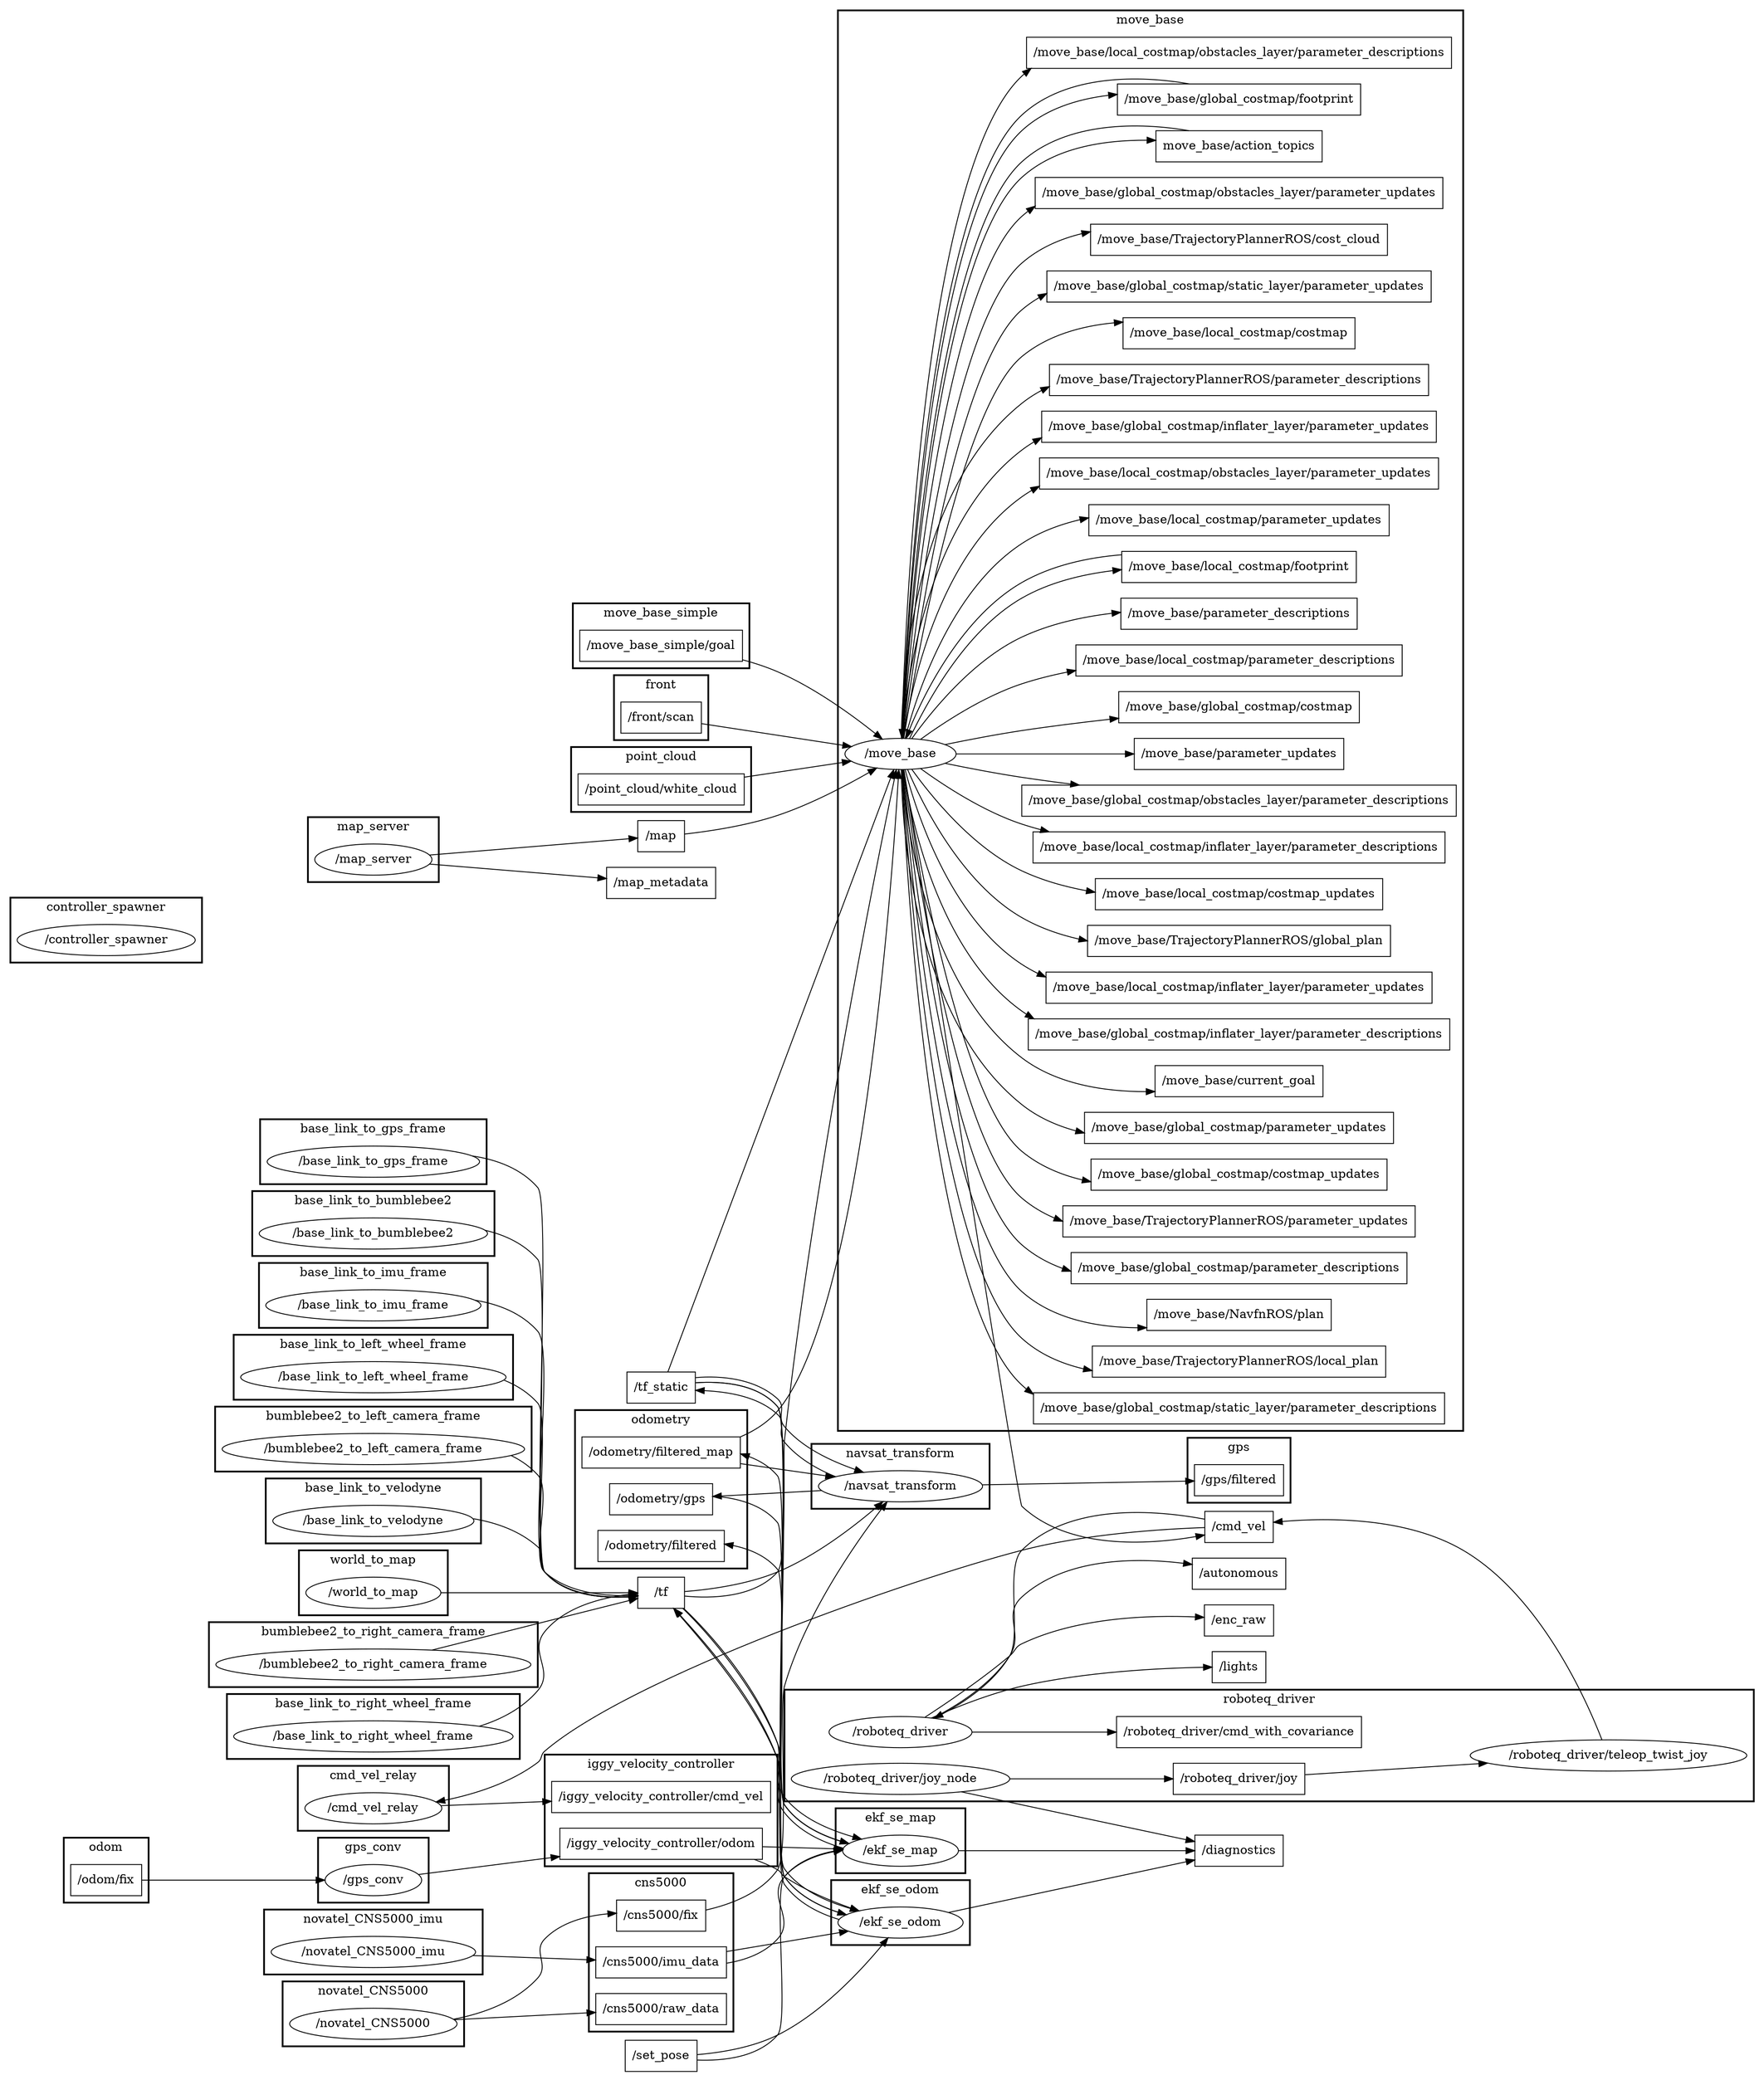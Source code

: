 digraph graphname {
	graph [bb="0,0,1636,2253.5",
		compound=True,
		rank=same,
		rankdir=LR,
		ranksep=0.2
	];
	node [label="\N"];
	subgraph cluster_move_base {
		graph [bb="785,604.52,1360,2245.5",
			compound=True,
			label=move_base,
			lheight=0.21,
			lp="1072.5,2234",
			lwidth=0.86,
			rank=same,
			rankdir=LR,
			ranksep=0.2,
			style=bold
		];
		t__move_base_local_costmap_obstacles_layer_parameter_descriptions		 [URL=topic_3A_move_base_local_costmap_obstacles_layer_parameter_descriptions,
			height=0.5,
			label="/move_base/local_costmap/obstacles_layer/parameter_descriptions",
			pos="1157,1548.5",
			shape=box,
			width=5.3056];
		t__move_base_global_costmap_static_layer_parameter_descriptions		 [URL=topic_3A_move_base_global_costmap_static_layer_parameter_descriptions,
			height=0.5,
			label="/move_base/global_costmap/static_layer/parameter_descriptions",
			pos="1157,1602.5",
			shape=box,
			width=5.1111];
		t__move_base_TrajectoryPlannerROS_local_plan		 [URL=topic_3A_move_base_TrajectoryPlannerROS_local_plan,
			height=0.5,
			label="/move_base/TrajectoryPlannerROS/local_plan",
			pos="1157,1656.5",
			shape=box,
			width=3.7361];
		t__move_base_NavfnROS_plan		 [URL=topic_3A_move_base_NavfnROS_plan,
			height=0.5,
			label="/move_base/NavfnROS/plan",
			pos="1157,1710.5",
			shape=box,
			width=2.4028];
		t__move_base_global_costmap_parameter_descriptions		 [URL=topic_3A_move_base_global_costmap_parameter_descriptions,
			height=0.5,
			label="/move_base/global_costmap/parameter_descriptions",
			pos="1157,1764.5",
			shape=box,
			width=4.1944];
		t__move_base_TrajectoryPlannerROS_parameter_updates		 [URL=topic_3A_move_base_TrajectoryPlannerROS_parameter_updates,
			height=0.5,
			label="/move_base/TrajectoryPlannerROS/parameter_updates",
			pos="1157,1818.5",
			shape=box,
			width=4.3889];
		t__move_base_global_costmap_footprint		 [URL=topic_3A_move_base_global_costmap_footprint,
			height=0.5,
			label="/move_base/global_costmap/footprint",
			pos="1157,1386.5",
			shape=box,
			width=3.0972];
		n__move_base		 [URL=_move_base,
			height=0.5,
			label="/move_base",
			pos="847,1381.5",
			shape=ellipse,
			width=1.4804];
		t__move_base_global_costmap_footprint -> n__move_base		 [penwidth=1,
			pos="e,897.49,1387.4 1045.3,1391.2 998.85,1391 946.65,1389.8 907.62,1388"];
		t__move_base_global_costmap_costmap_updates		 [URL=topic_3A_move_base_global_costmap_costmap_updates,
			height=0.5,
			label="/move_base/global_costmap/costmap_updates",
			pos="1157,1872.5",
			shape=box,
			width=3.7361];
		t__move_base_global_costmap_parameter_updates		 [URL=topic_3A_move_base_global_costmap_parameter_updates,
			height=0.5,
			label="/move_base/global_costmap/parameter_updates",
			pos="1157,1926.5",
			shape=box,
			width=3.8611];
		t__move_base_current_goal		 [URL=topic_3A_move_base_current_goal,
			height=0.5,
			label="/move_base/current_goal",
			pos="1157,1980.5",
			shape=box,
			width=2.1389];
		t__move_base_global_costmap_inflater_layer_parameter_descriptions		 [URL=topic_3A_move_base_global_costmap_inflater_layer_parameter_descriptions,
			height=0.5,
			label="/move_base/global_costmap/inflater_layer/parameter_descriptions",
			pos="1157,2034.5",
			shape=box,
			width=5.2639];
		t__move_base_local_costmap_inflater_layer_parameter_updates		 [URL=topic_3A_move_base_local_costmap_inflater_layer_parameter_updates,
			height=0.5,
			label="/move_base/local_costmap/inflater_layer/parameter_updates",
			pos="1157,2088.5",
			shape=box,
			width=4.8194];
		t__move_base_TrajectoryPlannerROS_global_plan		 [URL=topic_3A_move_base_TrajectoryPlannerROS_global_plan,
			height=0.5,
			label="/move_base/TrajectoryPlannerROS/global_plan",
			pos="1157,2142.5",
			shape=box,
			width=3.8472];
		t__move_base_local_costmap_costmap_updates		 [URL=topic_3A_move_base_local_costmap_costmap_updates,
			height=0.5,
			label="/move_base/local_costmap/costmap_updates",
			pos="1157,2196.5",
			shape=box,
			width=3.6389];
		t__move_base_local_costmap_inflater_layer_parameter_descriptions		 [URL=topic_3A_move_base_local_costmap_inflater_layer_parameter_descriptions,
			height=0.5,
			label="/move_base/local_costmap/inflater_layer/parameter_descriptions",
			pos="1157,630.52",
			shape=box,
			width=5.1528];
		t__move_base_global_costmap_obstacles_layer_parameter_descriptions		 [URL=topic_3A_move_base_global_costmap_obstacles_layer_parameter_descriptions,
			height=0.5,
			label="/move_base/global_costmap/obstacles_layer/parameter_descriptions",
			pos="1157,684.52",
			shape=box,
			width=5.4028];
		t__move_base_parameter_updates		 [URL=topic_3A_move_base_parameter_updates,
			height=0.5,
			label="/move_base/parameter_updates",
			pos="1157,738.52",
			shape=box,
			width=2.6111];
		t__move_base_global_costmap_costmap		 [URL=topic_3A_move_base_global_costmap_costmap,
			height=0.5,
			label="/move_base/global_costmap/costmap",
			pos="1157,792.52",
			shape=box,
			width=3.0694];
		t__move_base_local_costmap_parameter_descriptions		 [URL=topic_3A_move_base_local_costmap_parameter_descriptions,
			height=0.5,
			label="/move_base/local_costmap/parameter_descriptions",
			pos="1157,846.52",
			shape=box,
			width=4.0972];
		t__move_base_parameter_descriptions		 [URL=topic_3A_move_base_parameter_descriptions,
			height=0.5,
			label="/move_base/parameter_descriptions",
			pos="1157,900.52",
			shape=box,
			width=2.9444];
		t__move_base_local_costmap_footprint		 [URL=topic_3A_move_base_local_costmap_footprint,
			height=0.5,
			label="/move_base/local_costmap/footprint",
			pos="1157,1440.5",
			shape=box,
			width=2.9861];
		t__move_base_local_costmap_footprint -> n__move_base		 [penwidth=1,
			pos="e,874.47,1397.2 1049.3,1437 1020.8,1433.3 990.13,1428.4 962,1422.5 935.53,1417 906.17,1408.7 883.87,1400.7"];
		t__move_base_local_costmap_parameter_updates		 [URL=topic_3A_move_base_local_costmap_parameter_updates,
			height=0.5,
			label="/move_base/local_costmap/parameter_updates",
			pos="1157,954.52",
			shape=box,
			width=3.7639];
		t__move_base_local_costmap_obstacles_layer_parameter_updates		 [URL=topic_3A_move_base_local_costmap_obstacles_layer_parameter_updates,
			height=0.5,
			label="/move_base/local_costmap/obstacles_layer/parameter_updates",
			pos="1157,1008.5",
			shape=box,
			width=4.9722];
		t__move_base_global_costmap_inflater_layer_parameter_updates		 [URL=topic_3A_move_base_global_costmap_inflater_layer_parameter_updates,
			height=0.5,
			label="/move_base/global_costmap/inflater_layer/parameter_updates",
			pos="1157,1062.5",
			shape=box,
			width=4.9306];
		t__move_base_TrajectoryPlannerROS_parameter_descriptions		 [URL=topic_3A_move_base_TrajectoryPlannerROS_parameter_descriptions,
			height=0.5,
			label="/move_base/TrajectoryPlannerROS/parameter_descriptions",
			pos="1157,1116.5",
			shape=box,
			width=4.7222];
		t__move_base_local_costmap_costmap		 [URL=topic_3A_move_base_local_costmap_costmap,
			height=0.5,
			label="/move_base/local_costmap/costmap",
			pos="1157,1170.5",
			shape=box,
			width=2.9722];
		t__move_base_global_costmap_static_layer_parameter_updates		 [URL=topic_3A_move_base_global_costmap_static_layer_parameter_updates,
			height=0.5,
			label="/move_base/global_costmap/static_layer/parameter_updates",
			pos="1157,1224.5",
			shape=box,
			width=4.7778];
		t__move_base_TrajectoryPlannerROS_cost_cloud		 [URL=topic_3A_move_base_TrajectoryPlannerROS_cost_cloud,
			height=0.5,
			label="/move_base/TrajectoryPlannerROS/cost_cloud",
			pos="1157,1278.5",
			shape=box,
			width=3.7778];
		t__move_base_global_costmap_obstacles_layer_parameter_updates		 [URL=topic_3A_move_base_global_costmap_obstacles_layer_parameter_updates,
			height=0.5,
			label="/move_base/global_costmap/obstacles_layer/parameter_updates",
			pos="1157,1332.5",
			shape=box,
			width=5.0694];
		n__move_base_action_topics		 [URL=topic_3Amove_base_action_topics,
			height=0.5,
			label="move_base/action_topics",
			pos="1157,1494.5",
			shape=box,
			width=2.1389];
		n__move_base_action_topics -> n__move_base		 [penwidth=1,
			pos="e,859.66,1399.3 1080,1500.9 1043.2,1498.8 999.08,1491.9 962,1476.5 924.09,1460.8 887.55,1429.5 866.46,1406.9"];
		n__move_base -> t__move_base_local_costmap_obstacles_layer_parameter_descriptions		 [penwidth=1,
			pos="e,980.48,1530.5 856.73,1399.3 872.84,1430 910.38,1492.5 962,1521.5 964.96,1523.2 967.99,1524.8 971.07,1526.3"];
		n__move_base -> t__move_base_global_costmap_static_layer_parameter_descriptions		 [penwidth=1,
			pos="e,977.48,1584.5 852.82,1399.7 864.33,1439.1 897.36,1532.3 962,1575.5 964.16,1577 966.37,1578.3 968.62,1579.7"];
		n__move_base -> t__move_base_TrajectoryPlannerROS_local_plan		 [penwidth=1,
			pos="e,1022.3,1655.8 850.38,1399.5 857.58,1446.2 883.65,1571.3 962,1629.5 976.92,1640.6 994.32,1648.2 1012.5,1653.3"];
		n__move_base -> t__move_base_NavfnROS_plan		 [penwidth=1,
			pos="e,1070.1,1717.1 848.79,1399.8 852.16,1453.2 869.83,1609.9 962,1683.5 989.32,1705.3 1026,1714 1060.1,1716.5"];
		n__move_base -> t__move_base_global_costmap_parameter_descriptions		 [penwidth=1,
			pos="e,1005.6,1761.2 847.62,1399.9 847.47,1459.4 855.74,1648.1 962,1737.5 972.16,1746.1 983.73,1752.6 996.05,1757.6"];
		n__move_base -> t__move_base_TrajectoryPlannerROS_parameter_updates		 [penwidth=1,
			pos="e,998.96,1813.4 850.43,1399.9 860.43,1472.5 900.71,1737.9 962,1791.5 970.33,1798.8 979.67,1804.7 989.64,1809.4"];
		n__move_base -> t__move_base_global_costmap_footprint		 [penwidth=1,
			pos="e,1045.3,1378.2 898.86,1377.2 935.95,1376.4 987.8,1376.8 1035.2,1377.9"];
		n__move_base -> t__move_base_global_costmap_costmap_updates		 [penwidth=1,
			pos="e,1022.1,1874.9 849.77,1399.6 857.79,1477.5 893.33,1783.6 962,1845.5 976.3,1858.4 993.76,1866.9 1012.3,1872.4"];
		n__move_base -> t__move_base_global_costmap_parameter_updates		 [penwidth=1,
			pos="e,1017.8,1928.3 849.28,1399.6 855.58,1483.1 886.02,1829.3 962,1899.5 975.05,1911.6 990.85,1919.8 1007.7,1925.4"];
		n__move_base -> t__move_base_current_goal		 [penwidth=1,
			pos="e,1079.9,1989.5 848.88,1399.7 853.59,1488.5 878.67,1874.9 962,1953.5 990.26,1980.2 1031.9,1988.4 1069.4,1989.4"];
		n__move_base -> t__move_base_global_costmap_inflater_layer_parameter_descriptions		 [penwidth=1,
			pos="e,972.48,2016.3 848.54,1399.5 851.73,1492.8 871.21,1920.4 962,2007.5 962.83,2008.3 963.67,2009.1 964.52,2009.9"];
		n__move_base -> t__move_base_local_costmap_inflater_layer_parameter_updates		 [penwidth=1,
			pos="e,983.38,2077.5 848.26,1399.7 850.08,1498.3 863.85,1966.1 962,2061.5 965.94,2065.3 970.15,2068.8 974.59,2071.9"];
		n__move_base -> t__move_base_TrajectoryPlannerROS_global_plan		 [penwidth=1,
			pos="e,1018.5,2145.5 848.02,1399.8 848.53,1503 856.42,2011.6 962,2115.5 975.09,2128.4 991.28,2137 1008.7,2142.7"];
		n__move_base -> t__move_base_local_costmap_costmap_updates		 [penwidth=1,
			pos="e,1025.8,2201.4 847.81,1399.7 847.07,1507.1 848.93,2057.1 962,2169.5 976.81,2184.3 995.69,2193.5 1015.8,2199"];
		n__move_base -> t__move_base_local_costmap_inflater_layer_parameter_descriptions		 [penwidth=1,
			pos="e,972.38,648.64 848.06,1363.5 848.8,1261.7 857.72,759.95 962,657.52 962.82,656.71 963.65,655.93 964.49,655.15"];
		n__move_base -> t__move_base_global_costmap_obstacles_layer_parameter_descriptions		 [penwidth=1,
			pos="e,972.43,702.7 848.31,1363.2 850.39,1265.5 865.25,805.39 962,711.52 962.82,710.72 963.66,709.94 964.51,709.17"];
		n__move_base -> t__move_base_parameter_updates		 [penwidth=1,
			pos="e,1062.6,729.73 848.6,1363.5 852.06,1271 872.59,851.02 962,765.52 985.94,742.62 1019.8,733.24 1052.5,730.41"];
		n__move_base -> t__move_base_global_costmap_costmap		 [penwidth=1,
			pos="e,1046.5,785.27 848.95,1363.3 853.94,1275.6 880.03,896.57 962,819.52 982.14,800.59 1009,790.96 1036.4,786.63"];
		n__move_base -> t__move_base_local_costmap_parameter_descriptions		 [penwidth=1,
			pos="e,1009.5,847.19 849.36,1363.5 855.96,1281.1 887.36,942.24 962,873.52 972.98,863.41 985.89,855.98 999.75,850.59"];
		n__move_base -> t__move_base_parameter_descriptions		 [penwidth=1,
			pos="e,1050.8,893.52 849.89,1363.3 858.28,1286.3 894.72,987.91 962,927.52 983.5,908.21 1012.1,898.75 1040.7,894.72"];
		n__move_base -> t__move_base_local_costmap_footprint		 [penwidth=1,
			pos="e,1068.2,1422.4 896.46,1388.4 916.58,1393.6 940.27,1400 962,1404.5 993.09,1411 1027.3,1416.4 1058.2,1421"];
		n__move_base -> t__move_base_local_costmap_parameter_updates		 [penwidth=1,
			pos="e,1021,952.96 850.57,1363.1 860.95,1291.6 902.06,1033.6 962,981.52 976.07,969.28 993.02,961.05 1011,955.66"];
		n__move_base -> t__move_base_local_costmap_obstacles_layer_parameter_updates		 [penwidth=1,
			pos="e,977.8,1024.4 847.81,1363.2 848.29,1304.9 858.32,1122 962,1035.5 964.33,1033.6 966.72,1031.7 969.19,1030"];
		n__move_base -> t__move_base_global_costmap_inflater_layer_parameter_updates		 [penwidth=1,
			pos="e,979.42,1078.1 849.03,1363.5 853.06,1311.5 872.31,1160.3 962,1089.5 964.82,1087.3 967.74,1085.2 970.74,1083.2"];
		n__move_base -> t__move_base_TrajectoryPlannerROS_parameter_descriptions		 [penwidth=1,
			pos="e,986.75,1129.2 850.74,1363.5 858.69,1318.2 886.18,1198.9 962,1143.5 966.92,1139.9 972.11,1136.7 977.5,1133.8"];
		n__move_base -> t__move_base_local_costmap_costmap		 [penwidth=1,
			pos="e,1049.9,1168.7 853.4,1363.4 865.72,1325.5 899.81,1238 962,1197.5 984.97,1182.6 1012.7,1174.3 1039.9,1170.1"];
		n__move_base -> t__move_base_global_costmap_static_layer_parameter_updates		 [penwidth=1,
			pos="e,984.98,1241.1 857.89,1363.6 874.95,1334.6 912.86,1278 962,1251.5 966.35,1249.2 970.84,1247 975.43,1245"];
		n__move_base -> t__move_base_TrajectoryPlannerROS_cost_cloud		 [penwidth=1,
			pos="e,1021,1289.3 867.07,1364.8 888.56,1347 925.31,1319.5 962,1305.5 977.54,1299.6 994.23,1295 1011.1,1291.3"];
		n__move_base -> t__move_base_global_costmap_obstacles_layer_parameter_updates		 [penwidth=1,
			pos="e,1019.9,1350.5 892.84,1372.3 913.81,1368.1 939.13,1363.3 962,1359.5 977.49,1356.9 993.7,1354.4 1009.9,1352"];
		n__move_base -> n__move_base_action_topics		 [penwidth=1,
			pos="e,1080,1484.7 871.07,1397.6 892.63,1415.8 926.72,1443.9 962,1458.5 995.75,1472.5 1035.3,1479.5 1069.9,1483.6"];
	}
	subgraph cluster_iggy_velocity_controller {
		graph [bb="508,218.52,730,347.52",
			compound=True,
			label=iggy_velocity_controller,
			lheight=0.21,
			lp="619,336.02",
			lwidth=1.86,
			rank=same,
			rankdir=LR,
			ranksep=0.2,
			style=bold
		];
		t__iggy_velocity_controller_odom		 [URL=topic_3A_iggy_velocity_controller_odom,
			height=0.5,
			label="/iggy_velocity_controller/odom",
			pos="619,298.52",
			shape=box,
			width=2.625];
		t__iggy_velocity_controller_cmd_vel		 [URL=topic_3A_iggy_velocity_controller_cmd_vel,
			height=0.5,
			label="/iggy_velocity_controller/cmd_vel",
			pos="619,244.52",
			shape=box,
			width=2.8472];
	}
	subgraph cluster_odometry {
		graph [bb="538,646.52,700,829.52",
			compound=True,
			label=odometry,
			lheight=0.21,
			lp="619,818.02",
			lwidth=0.74,
			rank=same,
			rankdir=LR,
			ranksep=0.2,
			style=bold
		];
		t__odometry_filtered_map		 [URL=topic_3A_odometry_filtered_map,
			height=0.5,
			label="/odometry/filtered_map",
			pos="619,780.52",
			shape=box,
			width=2.0278];
		t__odometry_gps		 [URL=topic_3A_odometry_gps,
			height=0.5,
			label="/odometry/gps",
			pos="619,726.52",
			shape=box,
			width=1.3194];
		t__odometry_filtered		 [URL=topic_3A_odometry_filtered,
			height=0.5,
			label="/odometry/filtered",
			pos="619,672.52",
			shape=box,
			width=1.6111];
	}
	subgraph cluster_cns5000 {
		graph [bb="551,355.52,687,538.52",
			compound=True,
			label=cns5000,
			lheight=0.21,
			lp="619,527.02",
			lwidth=0.64,
			rank=same,
			rankdir=LR,
			ranksep=0.2,
			style=bold
		];
		t__cns5000_imu_data		 [URL=topic_3A_cns5000_imu_data,
			height=0.5,
			label="/cns5000/imu_data",
			pos="619,381.52",
			shape=box,
			width=1.6667];
		t__cns5000_fix		 [URL=topic_3A_cns5000_fix,
			height=0.5,
			label="/cns5000/fix",
			pos="619,435.52",
			shape=box,
			width=1.1667];
		t__cns5000_raw_data		 [URL=topic_3A_cns5000_raw_data,
			height=0.5,
			label="/cns5000/raw_data",
			pos="619,489.52",
			shape=box,
			width=1.6528];
	}
	subgraph cluster_gps {
		graph [bb="1108,521.52,1206,596.52",
			compound=True,
			label=gps,
			lheight=0.21,
			lp="1157,585.02",
			lwidth=0.26,
			rank=same,
			rankdir=LR,
			ranksep=0.2,
			style=bold
		];
		t__gps_filtered		 [URL=topic_3A_gps_filtered,
			height=0.5,
			label="/gps/filtered",
			pos="1157,547.52",
			shape=box,
			width=1.1389];
	}
	subgraph cluster_move_base_simple {
		graph [bb="535,1438.5,703,1513.5",
			compound=True,
			label=move_base_simple,
			lheight=0.21,
			lp="619,1502",
			lwidth=1.47,
			rank=same,
			rankdir=LR,
			ranksep=0.2,
			style=bold
		];
		t__move_base_simple_goal		 [URL=topic_3A_move_base_simple_goal,
			height=0.5,
			label="/move_base_simple/goal",
			pos="619,1464.5",
			shape=box,
			width=2.1111];
	}
	subgraph cluster_front {
		graph [bb="574,1355.5,664,1430.5",
			compound=True,
			label=front,
			lheight=0.21,
			lp="619,1419",
			lwidth=0.38,
			rank=same,
			rankdir=LR,
			ranksep=0.2,
			style=bold
		];
		t__front_scan		 [URL=topic_3A_front_scan,
			height=0.5,
			label="/front/scan",
			pos="619,1381.5",
			shape=box,
			width=1.0278];
	}
	subgraph cluster_point_cloud {
		graph [bb="533,1272.5,705,1347.5",
			compound=True,
			label=point_cloud,
			lheight=0.21,
			lp="619,1336",
			lwidth=0.90,
			rank=same,
			rankdir=LR,
			ranksep=0.2,
			style=bold
		];
		t__point_cloud_white_cloud		 [URL=topic_3A_point_cloud_white_cloud,
			height=0.5,
			label="/point_cloud/white_cloud",
			pos="619,1298.5",
			shape=box,
			width=2.1528];
	}
	subgraph cluster_odom {
		graph [bb="53,193.52,141,268.52",
			compound=True,
			label=odom,
			lheight=0.21,
			lp="97,257.02",
			lwidth=0.44,
			rank=same,
			rankdir=LR,
			ranksep=0.2,
			style=bold
		];
		t__odom_fix		 [URL=topic_3A_odom_fix,
			height=0.5,
			label="/odom/fix",
			pos="97,219.52",
			shape=box,
			width=0.98611];
	}
	subgraph cluster_roboteq_driver {
		graph [bb="738,218.52,1628,347.52",
			compound=True,
			label=roboteq_driver,
			lheight=0.21,
			lp="1183,336.02",
			lwidth=1.12,
			rank=same,
			rankdir=LR,
			ranksep=0.2,
			style=bold
		];
		t__roboteq_driver_joy		 [URL=topic_3A_roboteq_driver_joy,
			height=0.5,
			label="/roboteq_driver/joy",
			pos="1157,298.52",
			shape=box,
			width=1.6944];
		n__roboteq_driver_teleop_twist_joy		 [URL=_roboteq_driver_teleop_twist_joy,
			height=0.5,
			label="/roboteq_driver/teleop_twist_joy",
			pos="1494,271.52",
			shape=ellipse,
			width=3.5025];
		t__roboteq_driver_joy -> n__roboteq_driver_teleop_twist_joy		 [penwidth=1,
			pos="e,1383.8,280.32 1218.3,293.66 1261.5,290.18 1321,285.38 1373.7,281.13"];
		t__roboteq_driver_cmd_with_covariance		 [URL=topic_3A_roboteq_driver_cmd_with_covariance,
			height=0.5,
			label="/roboteq_driver/cmd_with_covariance",
			pos="1157,244.52",
			shape=box,
			width=3.1111];
		n__roboteq_driver_joy_node		 [URL=_roboteq_driver_joy_node,
			height=0.5,
			label="/roboteq_driver/joy_node",
			pos="847,298.52",
			shape=ellipse,
			width=2.7984];
		n__roboteq_driver_joy_node -> t__roboteq_driver_joy		 [penwidth=1,
			pos="e,1096,298.52 948,298.52 993.02,298.52 1045.1,298.52 1085.9,298.52"];
		n__roboteq_driver		 [URL=_roboteq_driver,
			height=0.5,
			label="/roboteq_driver",
			pos="847,244.52",
			shape=ellipse,
			width=1.8234];
		n__roboteq_driver -> t__roboteq_driver_cmd_with_covariance		 [penwidth=1,
			pos="e,1044.8,244.52 912.94,244.52 948.24,244.52 993.05,244.52 1034.6,244.52"];
	}
	subgraph cluster_bumblebee2_to_right_camera_frame {
		graph [bb="194,608.52,500,683.52",
			compound=True,
			label=bumblebee2_to_right_camera_frame,
			lheight=0.21,
			lp="347,672.02",
			lwidth=2.81,
			rank=same,
			rankdir=LR,
			ranksep=0.2,
			style=bold
		];
		n__bumblebee2_to_right_camera_frame		 [URL=_bumblebee2_to_right_camera_frame,
			height=0.5,
			label="/bumblebee2_to_right_camera_frame",
			pos="347,634.52",
			shape=ellipse,
			width=4.008];
	}
	subgraph cluster_base_link_to_right_wheel_frame {
		graph [bb="209,525.52,485,600.52",
			compound=True,
			label=base_link_to_right_wheel_frame,
			lheight=0.21,
			lp="347,589.02",
			lwidth=2.50,
			rank=same,
			rankdir=LR,
			ranksep=0.2,
			style=bold
		];
		n__base_link_to_right_wheel_frame		 [URL=_base_link_to_right_wheel_frame,
			height=0.5,
			label="/base_link_to_right_wheel_frame",
			pos="347,551.52",
			shape=ellipse,
			width=3.6108];
	}
	subgraph cluster_map_server {
		graph [bb="284,1193.5,410,1268.5",
			compound=True,
			label=map_server,
			lheight=0.21,
			lp="347,1257",
			lwidth=0.89,
			rank=same,
			rankdir=LR,
			ranksep=0.2,
			style=bold
		];
		n__map_server		 [URL=_map_server,
			height=0.5,
			label="/map_server",
			pos="347,1219.5",
			shape=ellipse,
			width=1.5165];
	}
	subgraph cluster_base_link_to_gps_frame {
		graph [bb="239,442.52,455,517.52",
			compound=True,
			label=base_link_to_gps_frame,
			lheight=0.21,
			lp="347,506.02",
			lwidth=1.86,
			rank=same,
			rankdir=LR,
			ranksep=0.2,
			style=bold
		];
		n__base_link_to_gps_frame		 [URL=_base_link_to_gps_frame,
			height=0.5,
			label="/base_link_to_gps_frame",
			pos="347,468.52",
			shape=ellipse,
			width=2.7803];
	}
	subgraph cluster_base_link_to_bumblebee2 {
		graph [bb="233,1106.5,461,1181.5",
			compound=True,
			label=base_link_to_bumblebee2,
			lheight=0.21,
			lp="347,1170",
			lwidth=1.99,
			rank=same,
			rankdir=LR,
			ranksep=0.2,
			style=bold
		];
		n__base_link_to_bumblebee2		 [URL=_base_link_to_bumblebee2,
			height=0.5,
			label="/base_link_to_bumblebee2",
			pos="347,1132.5",
			shape=ellipse,
			width=2.9428];
	}
	subgraph cluster_gps_conv {
		graph [bb="292,193.52,402,268.52",
			compound=True,
			label=gps_conv,
			lheight=0.21,
			lp="347,257.02",
			lwidth=0.72,
			rank=same,
			rankdir=LR,
			ranksep=0.2,
			style=bold
		];
		n__gps_conv		 [URL=_gps_conv,
			height=0.5,
			label="/gps_conv",
			pos="347,219.52",
			shape=ellipse,
			width=1.2999];
	}
	subgraph cluster_novatel_CNS5000_imu {
		graph [bb="242,276.52,452,351.52",
			compound=True,
			label=novatel_CNS5000_imu,
			lheight=0.21,
			lp="347,340.02",
			lwidth=1.79,
			rank=same,
			rankdir=LR,
			ranksep=0.2,
			style=bold
		];
		n__novatel_CNS5000_imu		 [URL=_novatel_CNS5000_imu,
			height=0.5,
			label="/novatel_CNS5000_imu",
			pos="347,302.52",
			shape=ellipse,
			width=2.69];
	}
	subgraph cluster_navsat_transform {
		graph [bb="764,521.52,930,596.52",
			compound=True,
			label=navsat_transform,
			lheight=0.21,
			lp="847,585.02",
			lwidth=1.32,
			rank=same,
			rankdir=LR,
			ranksep=0.2,
			style=bold
		];
		n__navsat_transform		 [URL=_navsat_transform,
			height=0.5,
			label="/navsat_transform",
			pos="847,547.52",
			shape=ellipse,
			width=2.0762];
	}
	subgraph cluster_base_link_to_imu_frame {
		graph [bb="237,1023.5,457,1098.5",
			compound=True,
			label=base_link_to_imu_frame,
			lheight=0.21,
			lp="347,1087",
			lwidth=1.90,
			rank=same,
			rankdir=LR,
			ranksep=0.2,
			style=bold
		];
		n__base_link_to_imu_frame		 [URL=_base_link_to_imu_frame,
			height=0.5,
			label="/base_link_to_imu_frame",
			pos="347,1049.5",
			shape=ellipse,
			width=2.8345];
	}
	subgraph cluster_controller_spawner {
		graph [bb="8,1223.5,186,1298.5",
			compound=True,
			label=controller_spawner,
			lheight=0.21,
			lp="97,1287",
			lwidth=1.46,
			rank=same,
			rankdir=LR,
			ranksep=0.2,
			style=bold
		];
		n__controller_spawner		 [URL=_controller_spawner,
			height=0.5,
			label="/controller_spawner",
			pos="97,1249.5",
			shape=ellipse,
			width=2.2567];
	}
	subgraph cluster_base_link_to_left_wheel_frame {
		graph [bb="214,940.52,480,1015.5",
			compound=True,
			label=base_link_to_left_wheel_frame,
			lheight=0.21,
			lp="347,1004",
			lwidth=2.39,
			rank=same,
			rankdir=LR,
			ranksep=0.2,
			style=bold
		];
		n__base_link_to_left_wheel_frame		 [URL=_base_link_to_left_wheel_frame,
			height=0.5,
			label="/base_link_to_left_wheel_frame",
			pos="347,966.52",
			shape=ellipse,
			width=3.4664];
	}
	subgraph cluster_bumblebee2_to_left_camera_frame {
		graph [bb="199,857.52,495,932.52",
			compound=True,
			label=bumblebee2_to_left_camera_frame,
			lheight=0.21,
			lp="347,921.02",
			lwidth=2.71,
			rank=same,
			rankdir=LR,
			ranksep=0.2,
			style=bold
		];
		n__bumblebee2_to_left_camera_frame		 [URL=_bumblebee2_to_left_camera_frame,
			height=0.5,
			label="/bumblebee2_to_left_camera_frame",
			pos="347,883.52",
			shape=ellipse,
			width=3.8816];
	}
	subgraph cluster_ekf_se_odom {
		graph [bb="778,355.52,916,430.52",
			compound=True,
			label=ekf_se_odom,
			lheight=0.21,
			lp="847,419.02",
			lwidth=1.03,
			rank=same,
			rankdir=LR,
			ranksep=0.2,
			style=bold
		];
		n__ekf_se_odom		 [URL=_ekf_se_odom,
			height=0.5,
			label="/ekf_se_odom",
			pos="847,381.52",
			shape=ellipse,
			width=1.6971];
	}
	subgraph cluster_novatel_CNS5000 {
		graph [bb="261,359.52,433,434.52",
			compound=True,
			label=novatel_CNS5000,
			lheight=0.21,
			lp="347,423.02",
			lwidth=1.39,
			rank=same,
			rankdir=LR,
			ranksep=0.2,
			style=bold
		];
		n__novatel_CNS5000		 [URL=_novatel_CNS5000,
			height=0.5,
			label="/novatel_CNS5000",
			pos="347,385.52",
			shape=ellipse,
			width=2.1665];
	}
	subgraph cluster_base_link_to_velodyne {
		graph [bb="244,774.52,450,849.52",
			compound=True,
			label=base_link_to_velodyne,
			lheight=0.21,
			lp="347,838.02",
			lwidth=1.75,
			rank=same,
			rankdir=LR,
			ranksep=0.2,
			style=bold
		];
		n__base_link_to_velodyne		 [URL=_base_link_to_velodyne,
			height=0.5,
			label="/base_link_to_velodyne",
			pos="347,800.52",
			shape=ellipse,
			width=2.6359];
	}
	subgraph cluster_world_to_map {
		graph [bb="274,691.52,420,766.52",
			compound=True,
			label=world_to_map,
			lheight=0.21,
			lp="347,755.02",
			lwidth=1.11,
			rank=same,
			rankdir=LR,
			ranksep=0.2,
			style=bold
		];
		n__world_to_map		 [URL=_world_to_map,
			height=0.5,
			label="/world_to_map",
			pos="347,717.52",
			shape=ellipse,
			width=1.8054];
	}
	subgraph cluster_cmd_vel_relay {
		graph [bb="273,110.52,421,185.52",
			compound=True,
			label=cmd_vel_relay,
			lheight=0.21,
			lp="347,174.02",
			lwidth=1.14,
			rank=same,
			rankdir=LR,
			ranksep=0.2,
			style=bold
		];
		n__cmd_vel_relay		 [URL=_cmd_vel_relay,
			height=0.5,
			label="/cmd_vel_relay",
			pos="347,136.52",
			shape=ellipse,
			width=1.8234];
	}
	subgraph cluster_ekf_se_map {
		graph [bb="783,438.52,911,513.52",
			compound=True,
			label=ekf_se_map,
			lheight=0.21,
			lp="847,502.02",
			lwidth=0.93,
			rank=same,
			rankdir=LR,
			ranksep=0.2,
			style=bold
		];
		n__ekf_se_map		 [URL=_ekf_se_map,
			height=0.5,
			label="/ekf_se_map",
			pos="847,464.52",
			shape=ellipse,
			width=1.5526];
	}
	t__cmd_vel	 [URL=topic_3A_cmd_vel,
		height=0.5,
		label="/cmd_vel",
		pos="619,136.52",
		shape=box,
		width=0.94444];
	n__move_base -> t__cmd_vel	 [penwidth=1,
		pos="e,653.03,134.75 842.69,1363.4 827.23,1278.2 761.95,907.57 738,600.52 737.06,588.41 737.58,173 730,163.52 714.28,143.85 686.77,137.1 663.19,135.27"];
	t__iggy_velocity_controller_odom -> n__ekf_se_odom	 [penwidth=1,
		pos="e,799.27,370.19 656.35,316.56 679.39,327.57 710.01,341.41 738,351.52 754.52,357.48 772.83,362.97 789.6,367.58"];
	t__iggy_velocity_controller_odom -> n__ekf_se_map	 [penwidth=1,
		pos="e,791.59,461.91 684.72,316.6 702.06,324.55 719.03,335.78 730,351.52 740.6,366.72 726.09,420.32 738,434.52 748.93,447.54 764.97,455.17 781.37,459.57"];
	t__odometry_filtered_map -> n__move_base	 [penwidth=1,
		pos="e,844.43,1363.5 688.43,798.53 704.05,805.58 719.22,815.27 730,828.52 797.35,911.29 834.01,1252.8 843.5,1353.5"];
	t__odometry_filtered_map -> n__navsat_transform	 [penwidth=1,
		pos="e,794.44,560.32 692.26,776.41 706.73,772.18 720.41,765.11 730,753.52 751.7,727.28 719.24,628.93 738,600.52 749.02,583.82 766.92,572.2 785,564.19"];
	t__odometry_gps -> n__ekf_se_map	 [penwidth=1,
		pos="e,801.05,474.88 666.64,727.29 689.3,725.01 714.85,717.99 730,699.52 742.84,683.87 726.92,534.46 738,517.52 750.29,498.73 771.29,486.38 791.53,478.37"];
	t__lights	 [URL=topic_3A_lights,
		height=0.5,
		label="/lights",
		pos="1157,136.52",
		shape=box,
		width=0.75];
	t__set_pose	 [URL=topic_3A_set_pose,
		height=0.5,
		label="/set_pose",
		pos="619,190.52",
		shape=box,
		width=0.93056];
	t__set_pose -> n__ekf_se_odom	 [penwidth=1,
		pos="e,786.77,378.24 652.69,187.99 677.83,188 711.33,192.67 730,214.52 749.81,237.7 718.85,327.79 738,351.52 747.78,363.63 761.98,371.1 776.9,375.65"];
	t__set_pose -> n__ekf_se_map	 [penwidth=1,
		pos="e,791.38,462.37 652.57,187.88 677.81,187.8 711.51,192.4 730,214.52 745.69,233.29 722.85,415.32 738,434.52 748.68,448.05 764.91,455.81 781.56,460.17"];
	t__tf_static	 [URL=topic_3A_tf_static,
		height=0.5,
		label="/tf_static",
		pos="619,855.52",
		shape=box,
		width=0.88889];
	t__tf_static -> n__move_base	 [penwidth=1,
		pos="e,838.25,1363.5 627.78,873.62 661.33,951.71 793.77,1259.9 834.21,1354.1"];
	t__tf_static -> n__navsat_transform	 [penwidth=1,
		pos="e,808.56,562.99 651.24,865.97 676.58,868.51 711.09,864.79 730,842.52 746.76,822.77 723.92,631.26 738,609.52 751.75,588.27 776.69,575.26 799.14,566.5"];
	t__tf_static -> n__ekf_se_odom	 [penwidth=1,
		pos="e,798.35,392.6 651.06,858.84 676.48,859.65 711.19,856 730,833.52 744.23,816.51 726.09,453.22 738,434.52 749.57,416.35 769.35,404.22 788.84,396.21"];
	t__tf_static -> n__ekf_se_map	 [penwidth=1,
		pos="e,800.89,474.77 651.03,858.82 676.43,859.61 711.13,855.95 730,833.52 741.3,820.08 728.52,532.3 738,517.52 750.11,498.62 771.09,486.25 791.36,478.25"];
	t__cmd_vel -> n__roboteq_driver	 [penwidth=1,
		pos="e,826.04,227.09 653.3,141.39 675.68,145.46 705.46,152.41 730,163.52 762.68,178.31 795.83,202.59 818.28,220.72"];
	t__cmd_vel -> n__cmd_vel_relay	 [penwidth=1,
		pos="e,412.67,136.52 584.64,136.52 544.47,136.52 475.78,136.52 422.72,136.52"];
	t__tf	 [URL=topic_3A_tf,
		height=0.5,
		label="/tf",
		pos="619,564.52",
		shape=box,
		width=0.75];
	t__tf -> n__move_base	 [penwidth=1,
		pos="e,845.98,1363.4 646.35,563.25 671.63,563.57 708.97,568.39 730,591.52 834.55,706.5 844.95,1226.1 845.91,1353.3"];
	t__tf -> n__navsat_transform	 [penwidth=1,
		pos="e,775.43,552.83 646.37,562.53 675.41,560.35 723.54,556.73 765.26,553.59"];
	t__tf -> n__ekf_se_odom	 [penwidth=1,
		pos="e,811.48,396.26 646.1,574.21 671.56,577.62 709.37,574.87 730,551.52 745.93,533.48 724.53,463.46 738,443.52 752.68,421.79 778.94,408.62 801.89,399.79"];
	t__tf -> n__ekf_se_map	 [penwidth=1,
		pos="e,815.34,479.62 646.4,573.26 670.99,575.55 707.2,571.89 730,551.52 738.7,543.74 730.38,535.35 738,526.52 755.67,506.04 783.1,492.72 805.9,483.39"];
	t__autonomous	 [URL=topic_3A_autonomous,
		height=0.5,
		label="/autonomous",
		pos="1157,82.518",
		shape=box,
		width=1.2083];
	t__cns5000_imu_data -> n__ekf_se_odom	 [penwidth=1,
		pos="e,785.69,381.52 679.08,381.52 708.58,381.52 744.47,381.52 775.4,381.52"];
	t__cns5000_imu_data -> n__ekf_se_map	 [penwidth=1,
		pos="e,792.61,460.33 679.11,384.79 697.37,388.52 716.27,395.56 730,408.52 738.79,416.82 729.33,426.09 738,434.52 750.07,446.26 766.32,453.49 782.55,457.92"];
	t__cns5000_fix -> n__navsat_transform	 [penwidth=1,
		pos="e,777.36,540.96 661.22,434.95 684.72,436.93 712.81,443.59 730,462.52 746.61,480.8 721.67,498.98 738,517.52 745.99,526.59 756.46,533.02 767.74,537.57"];
	t__move_base_simple_goal -> n__move_base	 [penwidth=1,
		pos="e,816.51,1396.6 692.71,1446.5 705.26,1442.9 718.09,1438.8 730,1434.5 756.41,1425 785.14,1411.9 807.4,1401.1"];
	t__enc_raw	 [URL=topic_3A_enc_raw,
		height=0.5,
		label="/enc_raw",
		pos="1157,190.52",
		shape=box,
		width=0.91667];
	t__front_scan -> n__move_base	 [penwidth=1,
		pos="e,793.66,1381.5 656.06,1381.5 690.3,1381.5 742.48,1381.5 783.49,1381.5"];
	t__point_cloud_white_cloud -> n__move_base	 [penwidth=1,
		pos="e,810.36,1368.4 669.04,1316.5 708.13,1330.9 762.44,1350.8 800.55,1364.8"];
	t__odom_fix -> n__gps_conv	 [penwidth=1,
		pos="e,300.11,219.52 132.74,219.52 173.48,219.52 241.55,219.52 289.82,219.52"];
	t__map	 [URL=topic_3A_map,
		height=0.5,
		label="/map",
		pos="619,1227.5",
		shape=box,
		width=0.75];
	t__map -> n__move_base	 [penwidth=1,
		pos="e,832.03,1363.9 646.3,1234 669.51,1240.4 703.66,1251.8 730,1268.5 768.15,1292.7 804.09,1331 825.58,1356.2"];
	t__diagnostics	 [URL=topic_3A_diagnostics,
		height=0.5,
		label="/diagnostics",
		pos="1157,381.52",
		shape=box,
		width=1.125];
	n__roboteq_driver_joy_node -> t__diagnostics	 [penwidth=1,
		pos="e,1116.3,378.66 879,315.84 901.4,327.63 932.76,342.65 962,351.52 1009.9,366.02 1066.6,373.76 1106.3,377.71"];
	n__roboteq_driver -> t__lights	 [penwidth=1,
		pos="e,1129.9,136.27 866.47,227.04 887.73,208.03 924.54,178.39 962,163.52 1014.2,142.78 1079.9,137.56 1119.8,136.47"];
	n__roboteq_driver -> t__autonomous	 [penwidth=1,
		pos="e,1113.2,79.953 857.43,226.42 874.09,196.48 911.77,137.22 962,109.52 1005.4,85.601 1062.2,80.16 1103.1,79.912"];
	n__roboteq_driver -> t__enc_raw	 [penwidth=1,
		pos="e,1123.9,193.16 892.35,231.37 913.32,225.53 938.79,218.99 962,214.52 1013.9,204.53 1074.3,197.82 1113.8,194.09"];
	n__roboteq_driver_teleop_twist_joy -> t__cmd_vel	 [penwidth=1,
		pos="e,653.34,119.98 1488.4,253.51 1476.1,209.93 1438.2,99.224 1360,55.518 1124.6,-75.961 781.5,60.612 662.51,115.69"];
	t__map_metadata	 [URL=topic_3A_map_metadata,
		height=0.5,
		label="/map_metadata",
		pos="619,618.52",
		shape=box,
		width=1.4028];
	n__bumblebee2_to_right_camera_frame -> t__tf	 [penwidth=1,
		pos="e,591.65,565.43 460.67,623.31 474.66,618.81 488.18,612.73 500,604.52 505.57,600.65 502.52,595.51 508,591.52 529.36,575.95 558.61,569.28 581.58,566.47"];
	n__base_link_to_right_wheel_frame -> t__tf	 [penwidth=1,
		pos="e,591.88,563.26 469.97,557.39 510.67,559.35 552.96,561.39 581.87,562.78"];
	n__map_server -> t__map	 [penwidth=1,
		pos="e,591.86,1226.7 401.67,1221.1 455.03,1222.7 535.42,1225.1 581.69,1226.4"];
	n__map_server -> t__map_metadata	 [penwidth=1,
		pos="e,568.45,616.43 400.85,1222.9 434.74,1222 476.63,1214.3 500,1185.5 519.03,1162.1 488.9,665.87 508,642.52 520.22,627.57 539.38,620.59 558.31,617.64"];
	n__base_link_to_gps_frame -> t__tf	 [penwidth=1,
		pos="e,591.85,566.05 421.91,480.63 449.33,488.35 478.86,500.97 500,521.52 507.16,528.48 500.37,536.07 508,542.52 528.24,559.64 558.07,564.77 581.56,565.83"];
	n__base_link_to_bumblebee2 -> t__tf	 [penwidth=1,
		pos="e,591.95,562.68 452.62,1131 470.86,1125.9 487.84,1117.1 500,1102.5 518.2,1080.7 490.3,613.72 508,591.52 525.26,569.85 556.84,563.86 581.75,562.84"];
	n__gps_conv -> t__iggy_velocity_controller_odom	 [penwidth=1,
		pos="e,541.47,280.5 382.42,231.52 414.67,242.56 464.32,259.08 508,271.52 515.66,273.7 523.66,275.87 531.68,277.97"];
	n__novatel_CNS5000_imu -> t__cns5000_imu_data	 [penwidth=1,
		pos="e,558.82,365.74 397.26,318.03 428.83,327.87 470.75,340.74 508,351.52 521.24,355.35 535.41,359.31 549.02,363.06"];
	n__navsat_transform -> t__odometry_gps	 [penwidth=1,
		pos="e,666.64,727.02 794.7,560.5 773.68,568.51 751.22,581.09 738,600.52 725.58,618.76 744.31,682.71 730,699.52 716.86,714.94 696.48,722.33 676.82,725.64"];
	n__navsat_transform -> t__tf_static	 [penwidth=1,
		pos="e,651.24,851.59 782.39,556.58 765.14,564.13 748.38,575.47 738,591.52 723.92,613.26 746.76,804.77 730,824.52 713.53,843.92 685.22,849.24 661.44,851.01"];
	n__navsat_transform -> t__gps_filtered	 [penwidth=1,
		pos="e,1115.8,547.52 921.77,547.52 978.6,547.52 1055.6,547.52 1105.6,547.52"];
	n__base_link_to_imu_frame -> t__tf	 [penwidth=1,
		pos="e,591.97,562.7 449.08,1048.9 468.64,1044 487.05,1035 500,1019.5 515.27,1001.3 493.15,610.09 508,591.52 525.3,569.88 556.87,563.88 581.77,562.86"];
	n__base_link_to_left_wheel_frame -> t__tf	 [penwidth=1,
		pos="e,591.99,562.71 465.47,960.57 478.7,955.25 490.73,947.53 500,936.52 512.34,921.85 496,606.47 508,591.52 525.35,569.92 556.91,563.92 581.79,562.88"];
	n__bumblebee2_to_left_camera_frame -> t__tf	 [penwidth=1,
		pos="e,591.54,562.74 470.89,875.13 481.96,869.97 492,862.96 500,853.52 518.83,831.3 489.68,614.16 508,591.52 525.32,570.12 556.59,564.05 581.38,562.94"];
	n__ekf_se_odom -> t__odometry_filtered	 [penwidth=1,
		pos="e,677.19,671.93 798.78,392.61 776.45,400.43 751.71,413.41 738,434.52 725.22,454.19 744.83,627.33 730,645.52 719.4,658.52 703.65,665.85 687.36,669.85"];
	n__ekf_se_odom -> t__tf	 [penwidth=1,
		pos="e,646.1,560.61 789.85,387.95 770.27,395.4 750.16,407.52 738,425.52 724.53,445.46 745.93,515.48 730,533.52 711.95,553.95 680.74,558.61 656.17,560.12"];
	n__ekf_se_odom -> t__diagnostics	 [penwidth=1,
		pos="e,1116.1,381.52 908.12,381.52 965.84,381.52 1052,381.52 1106.1,381.52"];
	n__novatel_CNS5000 -> t__cns5000_fix	 [penwidth=1,
		pos="e,576.78,427.88 408.26,396.68 455.94,405.51 521.79,417.7 566.91,426.06"];
	n__novatel_CNS5000 -> t__cns5000_raw_data	 [penwidth=1,
		pos="e,559.35,486.11 413.85,394.93 443.6,402.28 477.14,415.34 500,438.52 507.9,446.52 499.73,454.9 508,462.52 519.44,473.07 534.33,479.68 549.43,483.77"];
	n__base_link_to_velodyne -> t__tf	 [penwidth=1,
		pos="e,591.62,562.8 442.09,801.21 464.09,796.66 485.35,787.55 500,770.52 512.98,755.42 495.37,606.91 508,591.52 525.47,570.24 556.73,564.16 581.47,563.02"];
	n__world_to_map -> t__tf	 [penwidth=1,
		pos="e,591.81,562.97 410.59,721.61 442,720.07 477.95,712.18 500,687.52 514.27,671.56 494.1,607.8 508,591.52 525.87,570.58 557.1,564.47 581.72,563.23"];
	n__cmd_vel_relay -> t__iggy_velocity_controller_cmd_vel	 [penwidth=1,
		pos="e,519.09,226.25 407.08,143.83 438.62,150.68 475.82,163.92 500,189.52 508.89,198.93 498.68,208.54 508,217.52 508.96,218.44 509.94,219.33 510.94,220.19"];
	n__ekf_se_map -> t__odometry_filtered_map	 [penwidth=1,
		pos="e,692.13,776.62 800.97,474.82 778.05,482.55 752.12,495.69 738,517.52 723.75,539.55 746.54,733.15 730,753.52 722.62,762.61 712.72,768.93 701.87,773.28"];
	n__ekf_se_map -> t__tf	 [penwidth=1,
		pos="e,646.4,559.41 795.06,471.42 774.86,479.01 752.94,491.21 738,508.52 730.38,517.35 738.7,525.74 730,533.52 710.14,551.26 680.1,556.33 656.44,558.57"];
	n__ekf_se_map -> t__diagnostics	 [penwidth=1,
		pos="e,1116.4,392.2 890.5,453.06 946.97,437.85 1046.6,411.01 1106.4,394.88"];
}
